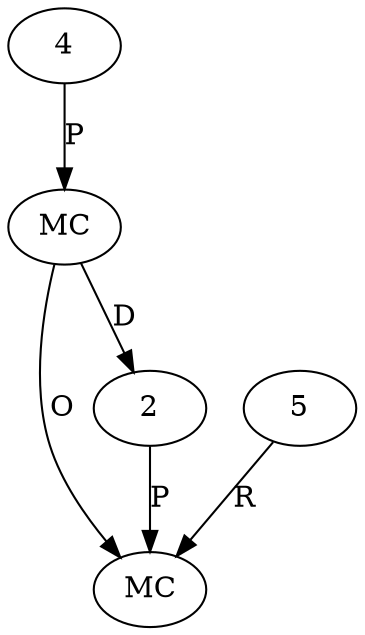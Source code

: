 digraph "AUG" {

  1 [ label="MC" s="findProviders()" t="Repository" l="90" ];
  2 [ t="Set" n="reqs" ];
  3 [ label="MC" s="singleton()" t="Collections" l="91" ];
  4 [ t="Requirement" n="r" ];
  5 [ t="Repository" n="r" ];
  2 -> 1 [ label="P" ];
  5 -> 1 [ label="R" ];
  3 -> 1 [ label="O" ];
  3 -> 2 [ label="D" ];
  4 -> 3 [ label="P" ];
}
